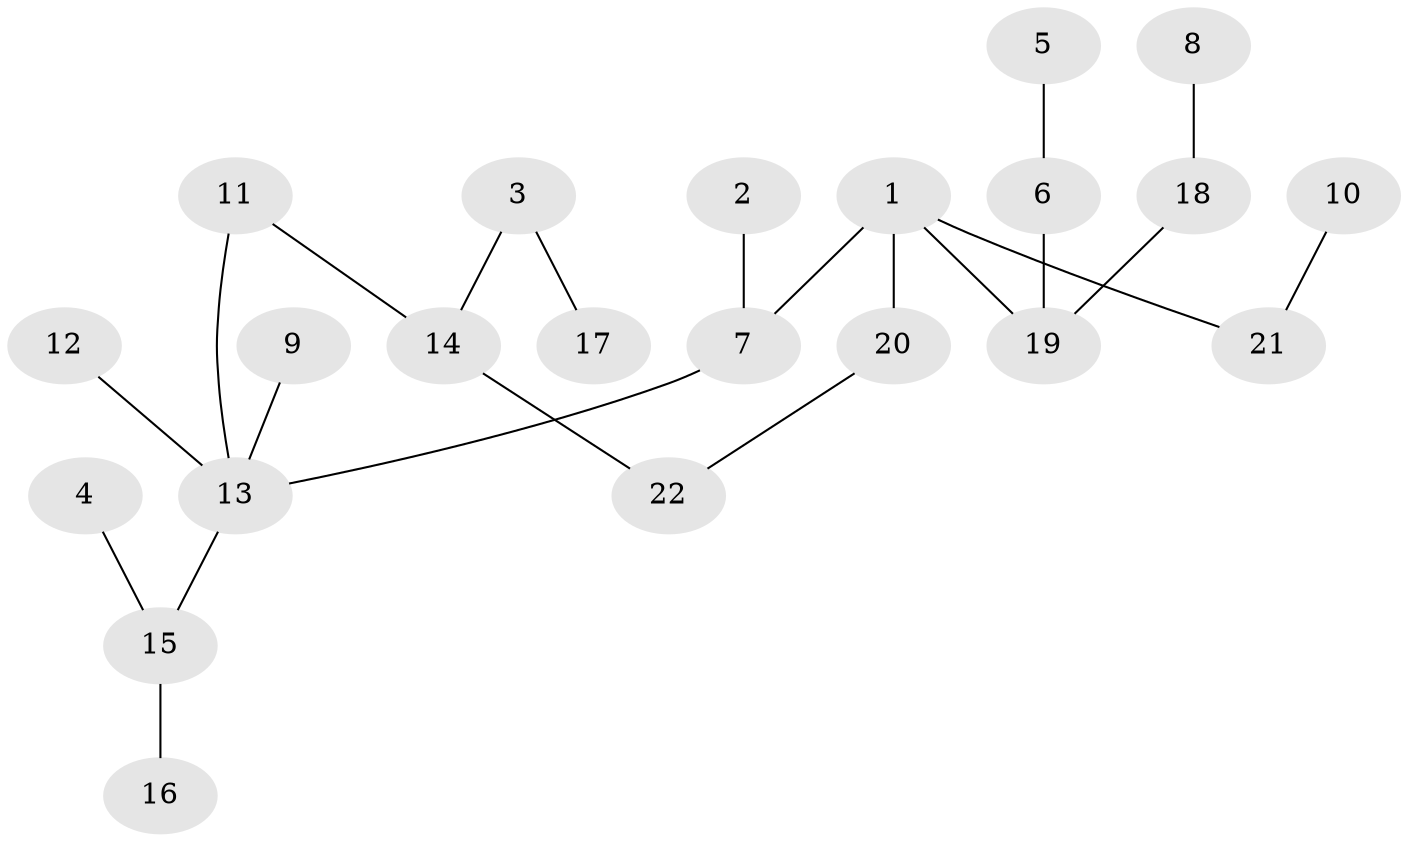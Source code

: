 // original degree distribution, {2: 0.3142857142857143, 5: 0.05714285714285714, 3: 0.08571428571428572, 4: 0.07142857142857142, 6: 0.014285714285714285, 1: 0.45714285714285713}
// Generated by graph-tools (version 1.1) at 2025/36/03/04/25 23:36:04]
// undirected, 22 vertices, 22 edges
graph export_dot {
  node [color=gray90,style=filled];
  1;
  2;
  3;
  4;
  5;
  6;
  7;
  8;
  9;
  10;
  11;
  12;
  13;
  14;
  15;
  16;
  17;
  18;
  19;
  20;
  21;
  22;
  1 -- 7 [weight=1.0];
  1 -- 19 [weight=1.0];
  1 -- 20 [weight=1.0];
  1 -- 21 [weight=1.0];
  2 -- 7 [weight=1.0];
  3 -- 14 [weight=1.0];
  3 -- 17 [weight=1.0];
  4 -- 15 [weight=1.0];
  5 -- 6 [weight=1.0];
  6 -- 19 [weight=1.0];
  7 -- 13 [weight=1.0];
  8 -- 18 [weight=1.0];
  9 -- 13 [weight=1.0];
  10 -- 21 [weight=1.0];
  11 -- 13 [weight=1.0];
  11 -- 14 [weight=1.0];
  12 -- 13 [weight=1.0];
  13 -- 15 [weight=1.0];
  14 -- 22 [weight=1.0];
  15 -- 16 [weight=1.0];
  18 -- 19 [weight=1.0];
  20 -- 22 [weight=1.0];
}
